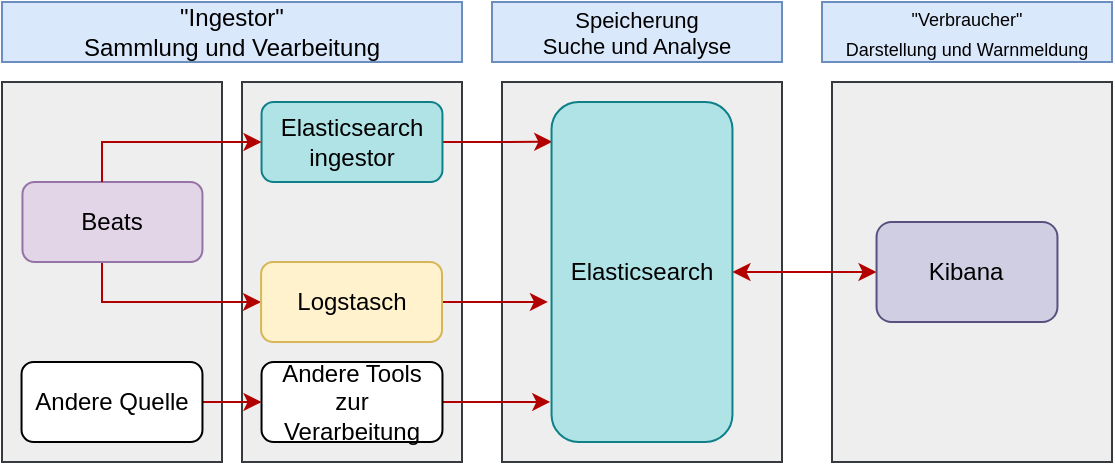 <mxfile version="21.3.2">
  <diagram name="Page-1" id="qr0LnexmCtOtnuwFvqrx">
    <mxGraphModel dx="1839" dy="539" grid="1" gridSize="10" guides="1" tooltips="1" connect="1" arrows="1" fold="1" page="1" pageScale="1" pageWidth="850" pageHeight="1100" math="0" shadow="0">
      <root>
        <mxCell id="0" />
        <mxCell id="1" parent="0" />
        <mxCell id="7sLGPPxaGUWRRn3Zfdti-12" value="" style="rounded=0;whiteSpace=wrap;html=1;fillColor=#eeeeee;strokeColor=#36393d;" vertex="1" parent="1">
          <mxGeometry x="-440" y="360" width="140" height="190" as="geometry" />
        </mxCell>
        <mxCell id="7sLGPPxaGUWRRn3Zfdti-1" value="&quot;Ingestor&quot;&lt;br&gt;&lt;div&gt;Sammlung und Vearbeitung&lt;/div&gt;" style="rounded=0;whiteSpace=wrap;html=1;fillColor=#dae8fc;strokeColor=#6c8ebf;" vertex="1" parent="1">
          <mxGeometry x="-690" y="320" width="230" height="30" as="geometry" />
        </mxCell>
        <mxCell id="7sLGPPxaGUWRRn3Zfdti-2" value="&lt;font style=&quot;font-size: 11px;&quot;&gt;Speicherung&lt;/font&gt;&lt;div style=&quot;font-size: 11px;&quot;&gt;&lt;font style=&quot;font-size: 11px;&quot;&gt;Suche und Analyse&lt;/font&gt;&lt;/div&gt;" style="rounded=0;whiteSpace=wrap;html=1;fillColor=#dae8fc;strokeColor=#6c8ebf;" vertex="1" parent="1">
          <mxGeometry x="-445" y="320" width="145" height="30" as="geometry" />
        </mxCell>
        <mxCell id="7sLGPPxaGUWRRn3Zfdti-3" value="&lt;div&gt;&lt;font style=&quot;font-size: 9px;&quot;&gt;&quot;Verbraucher&quot;&lt;br&gt;&lt;/font&gt;&lt;/div&gt;&lt;div&gt;&lt;font style=&quot;font-size: 9px;&quot;&gt;Darstellung und Warnmeldung&lt;/font&gt;&lt;/div&gt;" style="rounded=0;whiteSpace=wrap;html=1;fillColor=#dae8fc;strokeColor=#6c8ebf;" vertex="1" parent="1">
          <mxGeometry x="-280" y="320" width="145" height="30" as="geometry" />
        </mxCell>
        <mxCell id="7sLGPPxaGUWRRn3Zfdti-4" value="" style="rounded=0;whiteSpace=wrap;html=1;fillColor=#eeeeee;strokeColor=#36393d;" vertex="1" parent="1">
          <mxGeometry x="-690" y="360" width="110" height="190" as="geometry" />
        </mxCell>
        <mxCell id="7sLGPPxaGUWRRn3Zfdti-5" value="" style="rounded=0;whiteSpace=wrap;html=1;fillColor=#eeeeee;strokeColor=#36393d;" vertex="1" parent="1">
          <mxGeometry x="-570" y="360" width="110" height="190" as="geometry" />
        </mxCell>
        <mxCell id="7sLGPPxaGUWRRn3Zfdti-18" style="edgeStyle=orthogonalEdgeStyle;rounded=0;orthogonalLoop=1;jettySize=auto;html=1;fillColor=#e51400;strokeColor=#B20000;" edge="1" parent="1" source="7sLGPPxaGUWRRn3Zfdti-6" target="7sLGPPxaGUWRRn3Zfdti-11">
          <mxGeometry relative="1" as="geometry">
            <Array as="points">
              <mxPoint x="-640" y="470" />
            </Array>
          </mxGeometry>
        </mxCell>
        <mxCell id="7sLGPPxaGUWRRn3Zfdti-6" value="Beats" style="rounded=1;whiteSpace=wrap;html=1;fillColor=#e1d5e7;strokeColor=#9673a6;" vertex="1" parent="1">
          <mxGeometry x="-679.77" y="410" width="90" height="40" as="geometry" />
        </mxCell>
        <mxCell id="7sLGPPxaGUWRRn3Zfdti-26" style="edgeStyle=orthogonalEdgeStyle;rounded=0;orthogonalLoop=1;jettySize=auto;html=1;entryX=0;entryY=0.5;entryDx=0;entryDy=0;fillColor=#e51400;strokeColor=#B20000;" edge="1" parent="1" source="7sLGPPxaGUWRRn3Zfdti-9" target="7sLGPPxaGUWRRn3Zfdti-23">
          <mxGeometry relative="1" as="geometry" />
        </mxCell>
        <mxCell id="7sLGPPxaGUWRRn3Zfdti-9" value="Andere Quelle" style="rounded=1;whiteSpace=wrap;html=1;" vertex="1" parent="1">
          <mxGeometry x="-680.23" y="500" width="90.46" height="40" as="geometry" />
        </mxCell>
        <mxCell id="7sLGPPxaGUWRRn3Zfdti-25" style="edgeStyle=orthogonalEdgeStyle;rounded=0;orthogonalLoop=1;jettySize=auto;html=1;entryX=0.004;entryY=0.117;entryDx=0;entryDy=0;entryPerimeter=0;fillColor=#e51400;strokeColor=#B20000;" edge="1" parent="1" source="7sLGPPxaGUWRRn3Zfdti-10" target="7sLGPPxaGUWRRn3Zfdti-13">
          <mxGeometry relative="1" as="geometry" />
        </mxCell>
        <mxCell id="7sLGPPxaGUWRRn3Zfdti-10" value="Elasticsearch ingestor" style="rounded=1;whiteSpace=wrap;html=1;fillColor=#b0e3e6;strokeColor=#0e8088;" vertex="1" parent="1">
          <mxGeometry x="-560.23" y="370" width="90.46" height="40" as="geometry" />
        </mxCell>
        <mxCell id="7sLGPPxaGUWRRn3Zfdti-20" style="edgeStyle=orthogonalEdgeStyle;rounded=0;orthogonalLoop=1;jettySize=auto;html=1;entryX=-0.02;entryY=0.588;entryDx=0;entryDy=0;entryPerimeter=0;fillColor=#e51400;strokeColor=#B20000;" edge="1" parent="1" source="7sLGPPxaGUWRRn3Zfdti-11" target="7sLGPPxaGUWRRn3Zfdti-13">
          <mxGeometry relative="1" as="geometry" />
        </mxCell>
        <mxCell id="7sLGPPxaGUWRRn3Zfdti-11" value="Logstasch" style="rounded=1;whiteSpace=wrap;html=1;fillColor=#fff2cc;strokeColor=#d6b656;" vertex="1" parent="1">
          <mxGeometry x="-560.46" y="450" width="90.46" height="40" as="geometry" />
        </mxCell>
        <mxCell id="7sLGPPxaGUWRRn3Zfdti-14" value="" style="rounded=0;whiteSpace=wrap;html=1;fillColor=#eeeeee;strokeColor=#36393d;" vertex="1" parent="1">
          <mxGeometry x="-275" y="360" width="140" height="190" as="geometry" />
        </mxCell>
        <mxCell id="7sLGPPxaGUWRRn3Zfdti-29" style="edgeStyle=orthogonalEdgeStyle;rounded=0;orthogonalLoop=1;jettySize=auto;html=1;startArrow=classic;startFill=1;fillColor=#e51400;strokeColor=#B20000;" edge="1" parent="1" source="7sLGPPxaGUWRRn3Zfdti-16" target="7sLGPPxaGUWRRn3Zfdti-13">
          <mxGeometry relative="1" as="geometry" />
        </mxCell>
        <mxCell id="7sLGPPxaGUWRRn3Zfdti-16" value="Kibana" style="rounded=1;whiteSpace=wrap;html=1;fillColor=#d0cee2;strokeColor=#56517e;" vertex="1" parent="1">
          <mxGeometry x="-252.73" y="430" width="90.46" height="50" as="geometry" />
        </mxCell>
        <mxCell id="7sLGPPxaGUWRRn3Zfdti-27" style="edgeStyle=orthogonalEdgeStyle;rounded=0;orthogonalLoop=1;jettySize=auto;html=1;entryX=-0.007;entryY=0.882;entryDx=0;entryDy=0;entryPerimeter=0;fillColor=#e51400;strokeColor=#B20000;" edge="1" parent="1" source="7sLGPPxaGUWRRn3Zfdti-23" target="7sLGPPxaGUWRRn3Zfdti-13">
          <mxGeometry relative="1" as="geometry" />
        </mxCell>
        <mxCell id="7sLGPPxaGUWRRn3Zfdti-23" value="Andere Tools zur Verarbeitung" style="rounded=1;whiteSpace=wrap;html=1;" vertex="1" parent="1">
          <mxGeometry x="-560.23" y="500" width="90.46" height="40" as="geometry" />
        </mxCell>
        <mxCell id="7sLGPPxaGUWRRn3Zfdti-17" style="edgeStyle=orthogonalEdgeStyle;rounded=0;orthogonalLoop=1;jettySize=auto;html=1;fillColor=#e51400;strokeColor=#B20000;" edge="1" parent="1" source="7sLGPPxaGUWRRn3Zfdti-6" target="7sLGPPxaGUWRRn3Zfdti-10">
          <mxGeometry relative="1" as="geometry">
            <Array as="points">
              <mxPoint x="-640" y="390" />
            </Array>
          </mxGeometry>
        </mxCell>
        <mxCell id="7sLGPPxaGUWRRn3Zfdti-13" value="Elasticsearch" style="rounded=1;whiteSpace=wrap;html=1;fillColor=#b0e3e6;strokeColor=#0e8088;" vertex="1" parent="1">
          <mxGeometry x="-415.23" y="370" width="90.46" height="170" as="geometry" />
        </mxCell>
      </root>
    </mxGraphModel>
  </diagram>
</mxfile>
